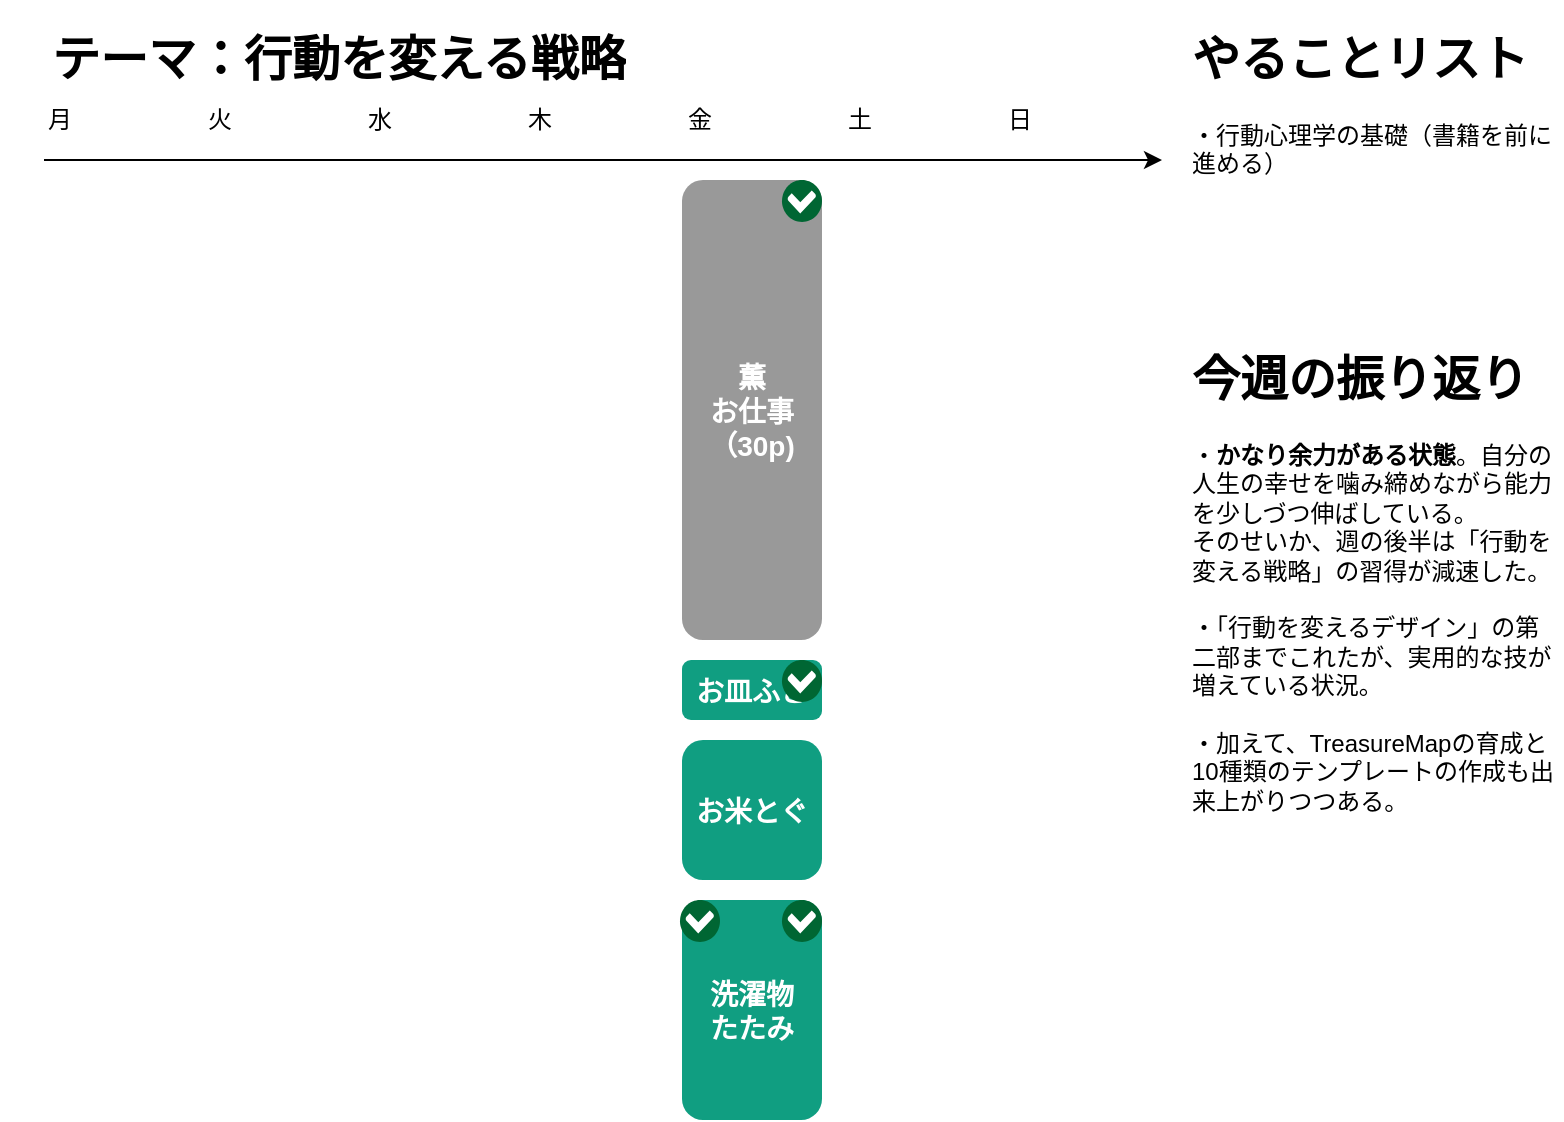 <mxfile version="22.1.11" type="github">
  <diagram name="20231222" id="fWnAwtYzaFjnDb0Ai4UA">
    <mxGraphModel dx="1434" dy="818" grid="1" gridSize="10" guides="1" tooltips="1" connect="1" arrows="1" fold="1" page="1" pageScale="1" pageWidth="827" pageHeight="1169" math="0" shadow="0">
      <root>
        <mxCell id="0" />
        <mxCell id="1" parent="0" />
        <mxCell id="0SGao8oZKVO_nWCi-jgn-1" value="火" style="text;html=1;strokeColor=none;fillColor=none;align=center;verticalAlign=middle;whiteSpace=wrap;rounded=0;shadow=0;" vertex="1" parent="1">
          <mxGeometry x="99" y="75" width="60" height="30" as="geometry" />
        </mxCell>
        <mxCell id="0SGao8oZKVO_nWCi-jgn-2" value="水" style="text;html=1;strokeColor=none;fillColor=none;align=center;verticalAlign=middle;whiteSpace=wrap;rounded=0;shadow=0;" vertex="1" parent="1">
          <mxGeometry x="179" y="75" width="60" height="30" as="geometry" />
        </mxCell>
        <mxCell id="0SGao8oZKVO_nWCi-jgn-3" value="木" style="text;html=1;strokeColor=none;fillColor=none;align=center;verticalAlign=middle;whiteSpace=wrap;rounded=0;shadow=0;" vertex="1" parent="1">
          <mxGeometry x="259" y="75" width="60" height="30" as="geometry" />
        </mxCell>
        <mxCell id="0SGao8oZKVO_nWCi-jgn-4" value="金" style="text;html=1;strokeColor=none;fillColor=none;align=center;verticalAlign=middle;whiteSpace=wrap;rounded=0;shadow=0;" vertex="1" parent="1">
          <mxGeometry x="339" y="75" width="60" height="30" as="geometry" />
        </mxCell>
        <mxCell id="0SGao8oZKVO_nWCi-jgn-5" value="土" style="text;html=1;strokeColor=none;fillColor=none;align=center;verticalAlign=middle;whiteSpace=wrap;rounded=0;shadow=0;" vertex="1" parent="1">
          <mxGeometry x="419" y="75" width="60" height="30" as="geometry" />
        </mxCell>
        <mxCell id="0SGao8oZKVO_nWCi-jgn-6" value="日" style="text;html=1;strokeColor=none;fillColor=none;align=center;verticalAlign=middle;whiteSpace=wrap;rounded=0;shadow=0;" vertex="1" parent="1">
          <mxGeometry x="499" y="75" width="60" height="30" as="geometry" />
        </mxCell>
        <mxCell id="0SGao8oZKVO_nWCi-jgn-7" value="月" style="text;html=1;strokeColor=none;fillColor=none;align=center;verticalAlign=middle;whiteSpace=wrap;rounded=0;shadow=0;" vertex="1" parent="1">
          <mxGeometry x="19" y="75" width="60" height="30" as="geometry" />
        </mxCell>
        <mxCell id="0SGao8oZKVO_nWCi-jgn-8" value="&lt;h1&gt;テーマ：行動を変える戦略&lt;/h1&gt;" style="text;html=1;strokeColor=none;fillColor=none;spacing=5;spacingTop=-20;whiteSpace=wrap;overflow=hidden;rounded=0;shadow=0;" vertex="1" parent="1">
          <mxGeometry x="40" y="40" width="480" height="40" as="geometry" />
        </mxCell>
        <mxCell id="0SGao8oZKVO_nWCi-jgn-9" value="" style="endArrow=classic;html=1;rounded=0;shadow=0;" edge="1" parent="1">
          <mxGeometry width="50" height="50" relative="1" as="geometry">
            <mxPoint x="41" y="110" as="sourcePoint" />
            <mxPoint x="600" y="110" as="targetPoint" />
          </mxGeometry>
        </mxCell>
        <mxCell id="0SGao8oZKVO_nWCi-jgn-10" value="&lt;h1&gt;今週の振り返り&lt;/h1&gt;・&lt;b&gt;かなり余力がある状態&lt;/b&gt;。自分の人生の幸せを噛み締めながら能力を少しづつ伸ばしている。&lt;br&gt;そのせいか、週の後半は「行動を変える戦略」の習得が減速した。&lt;br&gt;&lt;br&gt;・「行動を変えるデザイン」の第二部までこれたが、実用的な技が増えている状況。&lt;br&gt;&lt;br&gt;・加えて、TreasureMapの育成と10種類のテンプレートの作成も出来上がりつつある。&lt;br&gt;&lt;span style=&quot;background-color: initial;&quot;&gt;&lt;br&gt;&lt;/span&gt;" style="text;html=1;strokeColor=none;fillColor=none;spacing=5;spacingTop=-20;whiteSpace=wrap;overflow=hidden;rounded=0;shadow=0;" vertex="1" parent="1">
          <mxGeometry x="610" y="200" width="190" height="370" as="geometry" />
        </mxCell>
        <mxCell id="0SGao8oZKVO_nWCi-jgn-11" value="&lt;h1&gt;&lt;/h1&gt;&lt;h1 style=&quot;border-color: var(--border-color);&quot;&gt;やることリスト&lt;/h1&gt;・行動心理学の基礎（書籍を前に進める）&lt;br&gt;" style="text;html=1;strokeColor=none;fillColor=none;spacing=5;spacingTop=-20;whiteSpace=wrap;overflow=hidden;rounded=0;shadow=0;" vertex="1" parent="1">
          <mxGeometry x="610" y="40" width="190" height="160" as="geometry" />
        </mxCell>
        <mxCell id="0SGao8oZKVO_nWCi-jgn-21" value="薫&#xa;お仕事&#xa;（30p)" style="rounded=1;fillColor=#999999;strokeColor=none;shadow=0;gradientColor=none;fontStyle=1;fontColor=#FFFFFF;fontSize=14;" vertex="1" parent="1">
          <mxGeometry x="360" y="120" width="70" height="230" as="geometry" />
        </mxCell>
        <mxCell id="0SGao8oZKVO_nWCi-jgn-32" value="お皿ふき" style="rounded=1;fillColor=#109e81;strokeColor=none;shadow=0;gradientColor=none;fontStyle=1;fontColor=#FFFFFF;fontSize=14;" vertex="1" parent="1">
          <mxGeometry x="360" y="360" width="70" height="30" as="geometry" />
        </mxCell>
        <mxCell id="0SGao8oZKVO_nWCi-jgn-33" value="洗濯物&#xa;たたみ" style="rounded=1;fillColor=#109e81;strokeColor=none;shadow=0;gradientColor=none;fontStyle=1;fontColor=#FFFFFF;fontSize=14;" vertex="1" parent="1">
          <mxGeometry x="360" y="480" width="70" height="110" as="geometry" />
        </mxCell>
        <mxCell id="0SGao8oZKVO_nWCi-jgn-34" value="" style="shadow=0;dashed=0;html=1;strokeColor=none;fillColor=#006633;labelPosition=center;verticalLabelPosition=bottom;verticalAlign=top;align=center;outlineConnect=0;shape=mxgraph.veeam.checked;" vertex="1" parent="1">
          <mxGeometry x="359" y="480" width="20" height="21" as="geometry" />
        </mxCell>
        <mxCell id="0SGao8oZKVO_nWCi-jgn-36" value="" style="shadow=0;dashed=0;html=1;strokeColor=none;fillColor=#006633;labelPosition=center;verticalLabelPosition=bottom;verticalAlign=top;align=center;outlineConnect=0;shape=mxgraph.veeam.checked;" vertex="1" parent="1">
          <mxGeometry x="410" y="480" width="20" height="21" as="geometry" />
        </mxCell>
        <mxCell id="0SGao8oZKVO_nWCi-jgn-37" value="" style="shadow=0;dashed=0;html=1;strokeColor=none;fillColor=#006633;labelPosition=center;verticalLabelPosition=bottom;verticalAlign=top;align=center;outlineConnect=0;shape=mxgraph.veeam.checked;" vertex="1" parent="1">
          <mxGeometry x="410" y="360" width="20" height="21" as="geometry" />
        </mxCell>
        <mxCell id="0SGao8oZKVO_nWCi-jgn-38" value="" style="shadow=0;dashed=0;html=1;strokeColor=none;fillColor=#006633;labelPosition=center;verticalLabelPosition=bottom;verticalAlign=top;align=center;outlineConnect=0;shape=mxgraph.veeam.checked;" vertex="1" parent="1">
          <mxGeometry x="410" y="120" width="20" height="21" as="geometry" />
        </mxCell>
        <mxCell id="0SGao8oZKVO_nWCi-jgn-39" value="お米とぐ" style="rounded=1;fillColor=#109e81;strokeColor=none;shadow=0;gradientColor=none;fontStyle=1;fontColor=#FFFFFF;fontSize=14;" vertex="1" parent="1">
          <mxGeometry x="360" y="400" width="70" height="70" as="geometry" />
        </mxCell>
      </root>
    </mxGraphModel>
  </diagram>
</mxfile>

